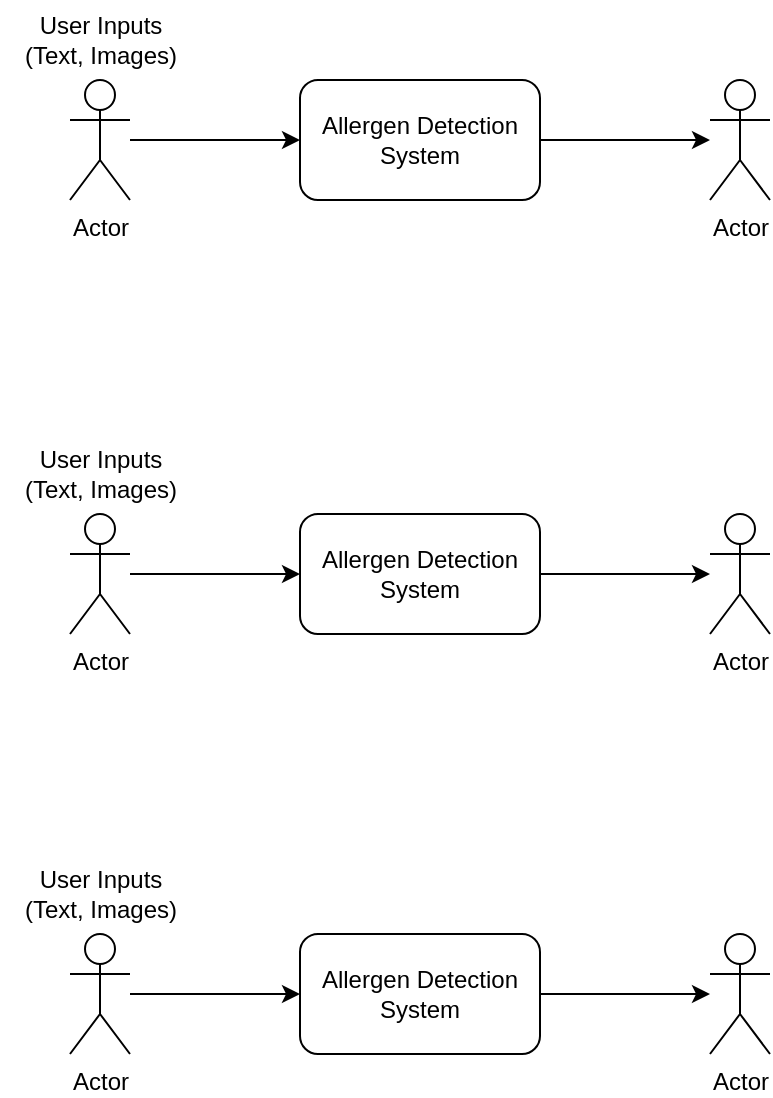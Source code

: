 <mxfile version="24.7.14">
  <diagram name="Page-1" id="Cf3LVYV3IRNGvJ8bjNK9">
    <mxGraphModel dx="1320" dy="1288" grid="1" gridSize="10" guides="1" tooltips="1" connect="1" arrows="1" fold="1" page="1" pageScale="1" pageWidth="850" pageHeight="1100" background="none" math="0" shadow="0">
      <root>
        <mxCell id="0" />
        <mxCell id="1" parent="0" />
        <mxCell id="Zk8h-keVInsy_jaAp7j8-1" value="&lt;div&gt;User Inputs&lt;/div&gt;&lt;div&gt;(Text, Images)&lt;br&gt;&lt;/div&gt;" style="text;html=1;align=center;verticalAlign=middle;resizable=0;points=[];autosize=1;strokeColor=none;fillColor=none;" vertex="1" parent="1">
          <mxGeometry x="70" y="183" width="100" height="40" as="geometry" />
        </mxCell>
        <mxCell id="Zk8h-keVInsy_jaAp7j8-5" style="edgeStyle=orthogonalEdgeStyle;rounded=0;orthogonalLoop=1;jettySize=auto;html=1;entryX=0;entryY=0.5;entryDx=0;entryDy=0;" edge="1" parent="1" source="Zk8h-keVInsy_jaAp7j8-2" target="Zk8h-keVInsy_jaAp7j8-3">
          <mxGeometry relative="1" as="geometry" />
        </mxCell>
        <mxCell id="Zk8h-keVInsy_jaAp7j8-2" value="Actor" style="shape=umlActor;verticalLabelPosition=bottom;verticalAlign=top;html=1;outlineConnect=0;" vertex="1" parent="1">
          <mxGeometry x="105" y="223" width="30" height="60" as="geometry" />
        </mxCell>
        <mxCell id="Zk8h-keVInsy_jaAp7j8-8" style="edgeStyle=orthogonalEdgeStyle;rounded=0;orthogonalLoop=1;jettySize=auto;html=1;" edge="1" parent="1" source="Zk8h-keVInsy_jaAp7j8-3" target="Zk8h-keVInsy_jaAp7j8-6">
          <mxGeometry relative="1" as="geometry" />
        </mxCell>
        <mxCell id="Zk8h-keVInsy_jaAp7j8-3" value="Allergen Detection System" style="rounded=1;whiteSpace=wrap;html=1;" vertex="1" parent="1">
          <mxGeometry x="220" y="223" width="120" height="60" as="geometry" />
        </mxCell>
        <mxCell id="Zk8h-keVInsy_jaAp7j8-6" value="Actor" style="shape=umlActor;verticalLabelPosition=bottom;verticalAlign=top;html=1;outlineConnect=0;" vertex="1" parent="1">
          <mxGeometry x="425" y="223" width="30" height="60" as="geometry" />
        </mxCell>
        <mxCell id="Zk8h-keVInsy_jaAp7j8-10" value="&lt;div&gt;User Inputs&lt;/div&gt;&lt;div&gt;(Text, Images)&lt;br&gt;&lt;/div&gt;" style="text;html=1;align=center;verticalAlign=middle;resizable=0;points=[];autosize=1;strokeColor=none;fillColor=none;" vertex="1" parent="1">
          <mxGeometry x="70" y="400" width="100" height="40" as="geometry" />
        </mxCell>
        <mxCell id="Zk8h-keVInsy_jaAp7j8-11" style="edgeStyle=orthogonalEdgeStyle;rounded=0;orthogonalLoop=1;jettySize=auto;html=1;entryX=0;entryY=0.5;entryDx=0;entryDy=0;" edge="1" parent="1" source="Zk8h-keVInsy_jaAp7j8-12" target="Zk8h-keVInsy_jaAp7j8-14">
          <mxGeometry relative="1" as="geometry" />
        </mxCell>
        <mxCell id="Zk8h-keVInsy_jaAp7j8-12" value="Actor" style="shape=umlActor;verticalLabelPosition=bottom;verticalAlign=top;html=1;outlineConnect=0;" vertex="1" parent="1">
          <mxGeometry x="105" y="440" width="30" height="60" as="geometry" />
        </mxCell>
        <mxCell id="Zk8h-keVInsy_jaAp7j8-13" style="edgeStyle=orthogonalEdgeStyle;rounded=0;orthogonalLoop=1;jettySize=auto;html=1;" edge="1" parent="1" source="Zk8h-keVInsy_jaAp7j8-14" target="Zk8h-keVInsy_jaAp7j8-15">
          <mxGeometry relative="1" as="geometry" />
        </mxCell>
        <mxCell id="Zk8h-keVInsy_jaAp7j8-14" value="Allergen Detection System" style="rounded=1;whiteSpace=wrap;html=1;" vertex="1" parent="1">
          <mxGeometry x="220" y="440" width="120" height="60" as="geometry" />
        </mxCell>
        <mxCell id="Zk8h-keVInsy_jaAp7j8-15" value="Actor" style="shape=umlActor;verticalLabelPosition=bottom;verticalAlign=top;html=1;outlineConnect=0;" vertex="1" parent="1">
          <mxGeometry x="425" y="440" width="30" height="60" as="geometry" />
        </mxCell>
        <mxCell id="Zk8h-keVInsy_jaAp7j8-16" value="&lt;div&gt;User Inputs&lt;/div&gt;&lt;div&gt;(Text, Images)&lt;br&gt;&lt;/div&gt;" style="text;html=1;align=center;verticalAlign=middle;resizable=0;points=[];autosize=1;strokeColor=none;fillColor=none;" vertex="1" parent="1">
          <mxGeometry x="70" y="610" width="100" height="40" as="geometry" />
        </mxCell>
        <mxCell id="Zk8h-keVInsy_jaAp7j8-17" style="edgeStyle=orthogonalEdgeStyle;rounded=0;orthogonalLoop=1;jettySize=auto;html=1;entryX=0;entryY=0.5;entryDx=0;entryDy=0;" edge="1" parent="1" source="Zk8h-keVInsy_jaAp7j8-18" target="Zk8h-keVInsy_jaAp7j8-20">
          <mxGeometry relative="1" as="geometry" />
        </mxCell>
        <mxCell id="Zk8h-keVInsy_jaAp7j8-18" value="Actor" style="shape=umlActor;verticalLabelPosition=bottom;verticalAlign=top;html=1;outlineConnect=0;" vertex="1" parent="1">
          <mxGeometry x="105" y="650" width="30" height="60" as="geometry" />
        </mxCell>
        <mxCell id="Zk8h-keVInsy_jaAp7j8-19" style="edgeStyle=orthogonalEdgeStyle;rounded=0;orthogonalLoop=1;jettySize=auto;html=1;" edge="1" parent="1" source="Zk8h-keVInsy_jaAp7j8-20" target="Zk8h-keVInsy_jaAp7j8-21">
          <mxGeometry relative="1" as="geometry" />
        </mxCell>
        <mxCell id="Zk8h-keVInsy_jaAp7j8-20" value="Allergen Detection System" style="rounded=1;whiteSpace=wrap;html=1;" vertex="1" parent="1">
          <mxGeometry x="220" y="650" width="120" height="60" as="geometry" />
        </mxCell>
        <mxCell id="Zk8h-keVInsy_jaAp7j8-21" value="Actor" style="shape=umlActor;verticalLabelPosition=bottom;verticalAlign=top;html=1;outlineConnect=0;" vertex="1" parent="1">
          <mxGeometry x="425" y="650" width="30" height="60" as="geometry" />
        </mxCell>
      </root>
    </mxGraphModel>
  </diagram>
</mxfile>
